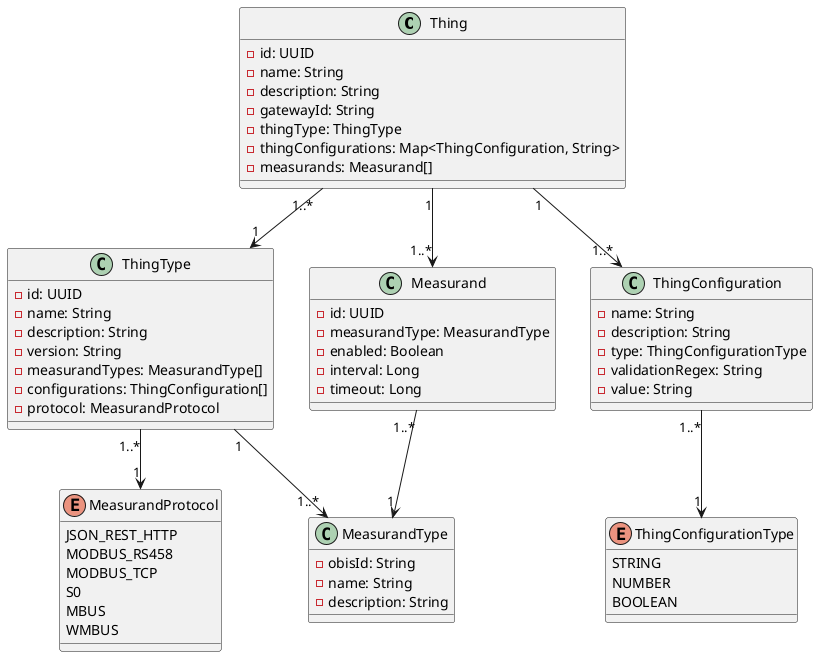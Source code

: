 @startuml
class Thing {
  -id: UUID
  -name: String
  -description: String
  -gatewayId: String
  -thingType: ThingType
  -thingConfigurations: Map<ThingConfiguration, String>
  -measurands: Measurand[]
}

class ThingType {
  -id: UUID
  -name: String
  -description: String
  -version: String
  -measurandTypes: MeasurandType[]
  -configurations: ThingConfiguration[]
  -protocol: MeasurandProtocol
}

class ThingConfiguration {
  - name: String
  - description: String
  - type: ThingConfigurationType
  - validationRegex: String
  - value: String
}

enum ThingConfigurationType {
  STRING
  NUMBER
  BOOLEAN
}

enum MeasurandProtocol {
  JSON_REST_HTTP
  MODBUS_RS458
  MODBUS_TCP
  S0
  MBUS
  WMBUS
}

class MeasurandType {
  -obisId: String
  -name: String
  -description: String
}

class Measurand {
  -id: UUID
  -measurandType: MeasurandType
  -enabled: Boolean
  -interval: Long
  -timeout: Long
}

ThingType "1" --> "1..*" MeasurandType
ThingType "1..*" --> "1" MeasurandProtocol

Thing "1..*" --> "1" ThingType
Thing "1" --> "1..*" Measurand
Thing "1" --> "1..*" ThingConfiguration

ThingConfiguration "1..*" --> "1" ThingConfigurationType

Measurand "1..*" --> "1" MeasurandType

@enduml
